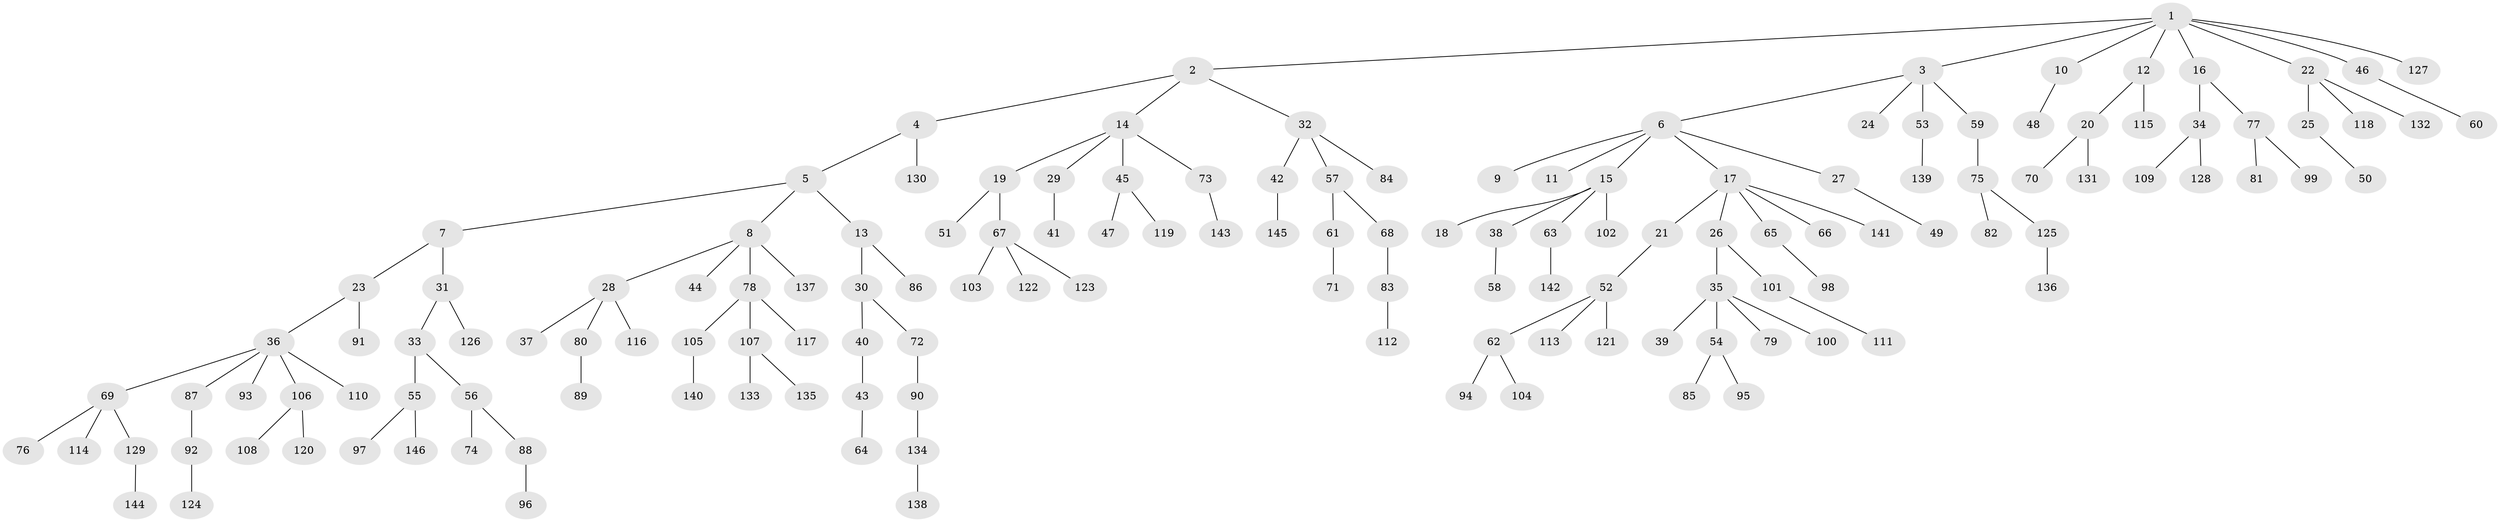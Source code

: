 // coarse degree distribution, {7: 0.0136986301369863, 4: 0.0958904109589041, 3: 0.1506849315068493, 2: 0.3013698630136986, 1: 0.4383561643835616}
// Generated by graph-tools (version 1.1) at 2025/51/03/04/25 22:51:52]
// undirected, 146 vertices, 145 edges
graph export_dot {
  node [color=gray90,style=filled];
  1;
  2;
  3;
  4;
  5;
  6;
  7;
  8;
  9;
  10;
  11;
  12;
  13;
  14;
  15;
  16;
  17;
  18;
  19;
  20;
  21;
  22;
  23;
  24;
  25;
  26;
  27;
  28;
  29;
  30;
  31;
  32;
  33;
  34;
  35;
  36;
  37;
  38;
  39;
  40;
  41;
  42;
  43;
  44;
  45;
  46;
  47;
  48;
  49;
  50;
  51;
  52;
  53;
  54;
  55;
  56;
  57;
  58;
  59;
  60;
  61;
  62;
  63;
  64;
  65;
  66;
  67;
  68;
  69;
  70;
  71;
  72;
  73;
  74;
  75;
  76;
  77;
  78;
  79;
  80;
  81;
  82;
  83;
  84;
  85;
  86;
  87;
  88;
  89;
  90;
  91;
  92;
  93;
  94;
  95;
  96;
  97;
  98;
  99;
  100;
  101;
  102;
  103;
  104;
  105;
  106;
  107;
  108;
  109;
  110;
  111;
  112;
  113;
  114;
  115;
  116;
  117;
  118;
  119;
  120;
  121;
  122;
  123;
  124;
  125;
  126;
  127;
  128;
  129;
  130;
  131;
  132;
  133;
  134;
  135;
  136;
  137;
  138;
  139;
  140;
  141;
  142;
  143;
  144;
  145;
  146;
  1 -- 2;
  1 -- 3;
  1 -- 10;
  1 -- 12;
  1 -- 16;
  1 -- 22;
  1 -- 46;
  1 -- 127;
  2 -- 4;
  2 -- 14;
  2 -- 32;
  3 -- 6;
  3 -- 24;
  3 -- 53;
  3 -- 59;
  4 -- 5;
  4 -- 130;
  5 -- 7;
  5 -- 8;
  5 -- 13;
  6 -- 9;
  6 -- 11;
  6 -- 15;
  6 -- 17;
  6 -- 27;
  7 -- 23;
  7 -- 31;
  8 -- 28;
  8 -- 44;
  8 -- 78;
  8 -- 137;
  10 -- 48;
  12 -- 20;
  12 -- 115;
  13 -- 30;
  13 -- 86;
  14 -- 19;
  14 -- 29;
  14 -- 45;
  14 -- 73;
  15 -- 18;
  15 -- 38;
  15 -- 63;
  15 -- 102;
  16 -- 34;
  16 -- 77;
  17 -- 21;
  17 -- 26;
  17 -- 65;
  17 -- 66;
  17 -- 141;
  19 -- 51;
  19 -- 67;
  20 -- 70;
  20 -- 131;
  21 -- 52;
  22 -- 25;
  22 -- 118;
  22 -- 132;
  23 -- 36;
  23 -- 91;
  25 -- 50;
  26 -- 35;
  26 -- 101;
  27 -- 49;
  28 -- 37;
  28 -- 80;
  28 -- 116;
  29 -- 41;
  30 -- 40;
  30 -- 72;
  31 -- 33;
  31 -- 126;
  32 -- 42;
  32 -- 57;
  32 -- 84;
  33 -- 55;
  33 -- 56;
  34 -- 109;
  34 -- 128;
  35 -- 39;
  35 -- 54;
  35 -- 79;
  35 -- 100;
  36 -- 69;
  36 -- 87;
  36 -- 93;
  36 -- 106;
  36 -- 110;
  38 -- 58;
  40 -- 43;
  42 -- 145;
  43 -- 64;
  45 -- 47;
  45 -- 119;
  46 -- 60;
  52 -- 62;
  52 -- 113;
  52 -- 121;
  53 -- 139;
  54 -- 85;
  54 -- 95;
  55 -- 97;
  55 -- 146;
  56 -- 74;
  56 -- 88;
  57 -- 61;
  57 -- 68;
  59 -- 75;
  61 -- 71;
  62 -- 94;
  62 -- 104;
  63 -- 142;
  65 -- 98;
  67 -- 103;
  67 -- 122;
  67 -- 123;
  68 -- 83;
  69 -- 76;
  69 -- 114;
  69 -- 129;
  72 -- 90;
  73 -- 143;
  75 -- 82;
  75 -- 125;
  77 -- 81;
  77 -- 99;
  78 -- 105;
  78 -- 107;
  78 -- 117;
  80 -- 89;
  83 -- 112;
  87 -- 92;
  88 -- 96;
  90 -- 134;
  92 -- 124;
  101 -- 111;
  105 -- 140;
  106 -- 108;
  106 -- 120;
  107 -- 133;
  107 -- 135;
  125 -- 136;
  129 -- 144;
  134 -- 138;
}
